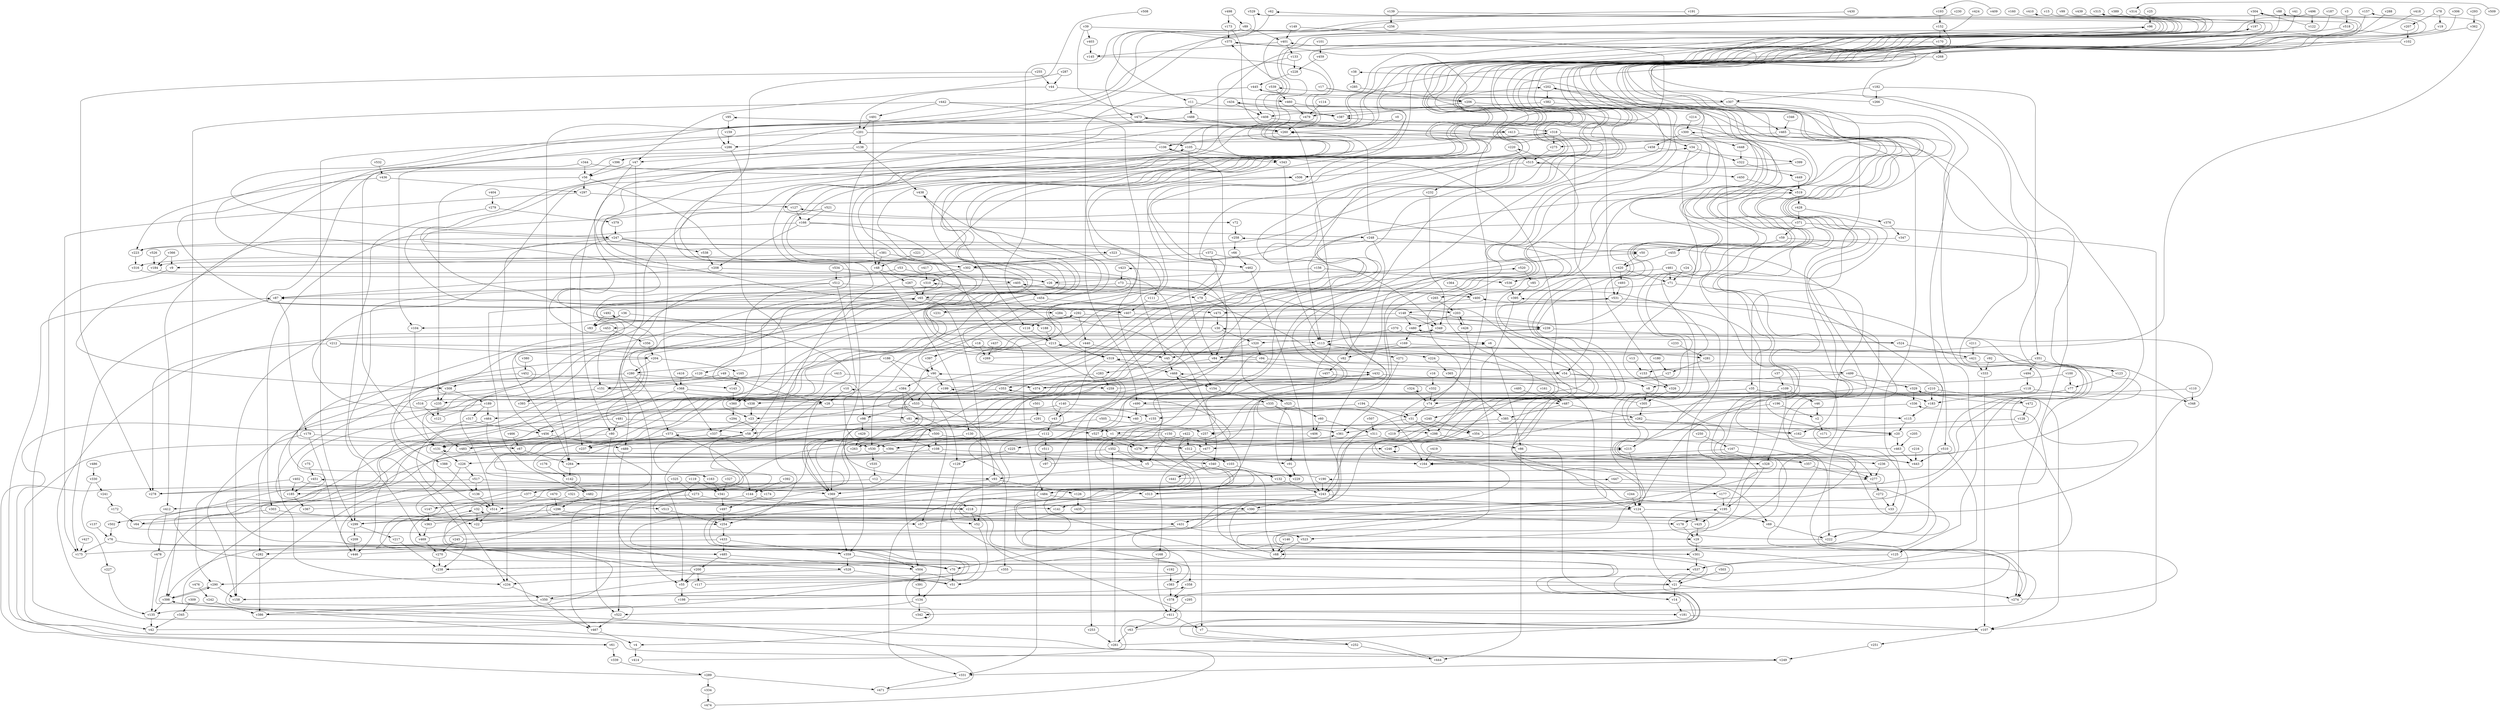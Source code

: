 // Benchmark game 807 - 540 vertices
// time_bound: 49
// targets: v223
digraph G {
    v0 [name="v0", player=1];
    v1 [name="v1", player=0];
    v2 [name="v2", player=0];
    v3 [name="v3", player=1];
    v4 [name="v4", player=0];
    v5 [name="v5", player=1];
    v6 [name="v6", player=0];
    v7 [name="v7", player=1];
    v8 [name="v8", player=1];
    v9 [name="v9", player=1];
    v10 [name="v10", player=1];
    v11 [name="v11", player=1];
    v12 [name="v12", player=0];
    v13 [name="v13", player=0];
    v14 [name="v14", player=0];
    v15 [name="v15", player=0];
    v16 [name="v16", player=0];
    v17 [name="v17", player=1];
    v18 [name="v18", player=0];
    v19 [name="v19", player=1];
    v20 [name="v20", player=0];
    v21 [name="v21", player=0];
    v22 [name="v22", player=1];
    v23 [name="v23", player=0];
    v24 [name="v24", player=1];
    v25 [name="v25", player=0];
    v26 [name="v26", player=0];
    v27 [name="v27", player=0];
    v28 [name="v28", player=0];
    v29 [name="v29", player=0];
    v30 [name="v30", player=0];
    v31 [name="v31", player=0];
    v32 [name="v32", player=0];
    v33 [name="v33", player=0];
    v34 [name="v34", player=1];
    v35 [name="v35", player=1];
    v36 [name="v36", player=0];
    v37 [name="v37", player=0];
    v38 [name="v38", player=0];
    v39 [name="v39", player=1];
    v40 [name="v40", player=0];
    v41 [name="v41", player=1];
    v42 [name="v42", player=1];
    v43 [name="v43", player=0];
    v44 [name="v44", player=0];
    v45 [name="v45", player=0];
    v46 [name="v46", player=1];
    v47 [name="v47", player=0];
    v48 [name="v48", player=0];
    v49 [name="v49", player=0];
    v50 [name="v50", player=0];
    v51 [name="v51", player=1];
    v52 [name="v52", player=1];
    v53 [name="v53", player=1];
    v54 [name="v54", player=1];
    v55 [name="v55", player=1];
    v56 [name="v56", player=1];
    v57 [name="v57", player=1];
    v58 [name="v58", player=1];
    v59 [name="v59", player=1];
    v60 [name="v60", player=1];
    v61 [name="v61", player=1];
    v62 [name="v62", player=0];
    v63 [name="v63", player=0];
    v64 [name="v64", player=0];
    v65 [name="v65", player=0];
    v66 [name="v66", player=1];
    v67 [name="v67", player=0];
    v68 [name="v68", player=1];
    v69 [name="v69", player=1];
    v70 [name="v70", player=1];
    v71 [name="v71", player=0];
    v72 [name="v72", player=0];
    v73 [name="v73", player=1];
    v74 [name="v74", player=1];
    v75 [name="v75", player=1];
    v76 [name="v76", player=0];
    v77 [name="v77", player=0];
    v78 [name="v78", player=1];
    v79 [name="v79", player=0];
    v80 [name="v80", player=1];
    v81 [name="v81", player=0];
    v82 [name="v82", player=0];
    v83 [name="v83", player=1];
    v84 [name="v84", player=0];
    v85 [name="v85", player=0];
    v86 [name="v86", player=0];
    v87 [name="v87", player=0];
    v88 [name="v88", player=0];
    v89 [name="v89", player=0];
    v90 [name="v90", player=1];
    v91 [name="v91", player=1];
    v92 [name="v92", player=0];
    v93 [name="v93", player=1];
    v94 [name="v94", player=1];
    v95 [name="v95", player=1];
    v96 [name="v96", player=1];
    v97 [name="v97", player=0];
    v98 [name="v98", player=0];
    v99 [name="v99", player=1];
    v100 [name="v100", player=1];
    v101 [name="v101", player=0];
    v102 [name="v102", player=0];
    v103 [name="v103", player=0];
    v104 [name="v104", player=0];
    v105 [name="v105", player=0];
    v106 [name="v106", player=0];
    v107 [name="v107", player=1];
    v108 [name="v108", player=0];
    v109 [name="v109", player=1];
    v110 [name="v110", player=0];
    v111 [name="v111", player=1];
    v112 [name="v112", player=1];
    v113 [name="v113", player=0];
    v114 [name="v114", player=0];
    v115 [name="v115", player=1];
    v116 [name="v116", player=1];
    v117 [name="v117", player=1];
    v118 [name="v118", player=0];
    v119 [name="v119", player=0];
    v120 [name="v120", player=0];
    v121 [name="v121", player=1];
    v122 [name="v122", player=0];
    v123 [name="v123", player=1];
    v124 [name="v124", player=0];
    v125 [name="v125", player=1];
    v126 [name="v126", player=0];
    v127 [name="v127", player=0];
    v128 [name="v128", player=1];
    v129 [name="v129", player=1];
    v130 [name="v130", player=1];
    v131 [name="v131", player=1];
    v132 [name="v132", player=0];
    v133 [name="v133", player=1];
    v134 [name="v134", player=1];
    v135 [name="v135", player=1];
    v136 [name="v136", player=0];
    v137 [name="v137", player=0];
    v138 [name="v138", player=0];
    v139 [name="v139", player=1];
    v140 [name="v140", player=0];
    v141 [name="v141", player=1];
    v142 [name="v142", player=0];
    v143 [name="v143", player=0];
    v144 [name="v144", player=1];
    v145 [name="v145", player=1];
    v146 [name="v146", player=1];
    v147 [name="v147", player=0];
    v148 [name="v148", player=0];
    v149 [name="v149", player=1];
    v150 [name="v150", player=0];
    v151 [name="v151", player=0];
    v152 [name="v152", player=0];
    v153 [name="v153", player=1];
    v154 [name="v154", player=1];
    v155 [name="v155", player=1];
    v156 [name="v156", player=1];
    v157 [name="v157", player=0];
    v158 [name="v158", player=1];
    v159 [name="v159", player=0];
    v160 [name="v160", player=1];
    v161 [name="v161", player=1];
    v162 [name="v162", player=1];
    v163 [name="v163", player=1];
    v164 [name="v164", player=1];
    v165 [name="v165", player=1];
    v166 [name="v166", player=0];
    v167 [name="v167", player=1];
    v168 [name="v168", player=0];
    v169 [name="v169", player=1];
    v170 [name="v170", player=1];
    v171 [name="v171", player=1];
    v172 [name="v172", player=0];
    v173 [name="v173", player=1];
    v174 [name="v174", player=1];
    v175 [name="v175", player=0];
    v176 [name="v176", player=0];
    v177 [name="v177", player=1];
    v178 [name="v178", player=0];
    v179 [name="v179", player=0];
    v180 [name="v180", player=0];
    v181 [name="v181", player=1];
    v182 [name="v182", player=0];
    v183 [name="v183", player=1];
    v184 [name="v184", player=0];
    v185 [name="v185", player=0];
    v186 [name="v186", player=1];
    v187 [name="v187", player=1];
    v188 [name="v188", player=1];
    v189 [name="v189", player=1];
    v190 [name="v190", player=1];
    v191 [name="v191", player=1];
    v192 [name="v192", player=1];
    v193 [name="v193", player=0];
    v194 [name="v194", player=1];
    v195 [name="v195", player=1];
    v196 [name="v196", player=0];
    v197 [name="v197", player=0];
    v198 [name="v198", player=1];
    v199 [name="v199", player=0];
    v200 [name="v200", player=1];
    v201 [name="v201", player=1];
    v202 [name="v202", player=0];
    v203 [name="v203", player=1];
    v204 [name="v204", player=1];
    v205 [name="v205", player=1];
    v206 [name="v206", player=0];
    v207 [name="v207", player=1];
    v208 [name="v208", player=1];
    v209 [name="v209", player=0];
    v210 [name="v210", player=0];
    v211 [name="v211", player=1];
    v212 [name="v212", player=0];
    v213 [name="v213", player=0];
    v214 [name="v214", player=0];
    v215 [name="v215", player=1];
    v216 [name="v216", player=1];
    v217 [name="v217", player=0];
    v218 [name="v218", player=1];
    v219 [name="v219", player=0];
    v220 [name="v220", player=0];
    v221 [name="v221", player=0];
    v222 [name="v222", player=1];
    v223 [name="v223", player=1, target=1];
    v224 [name="v224", player=1];
    v225 [name="v225", player=0];
    v226 [name="v226", player=0];
    v227 [name="v227", player=1];
    v228 [name="v228", player=0];
    v229 [name="v229", player=1];
    v230 [name="v230", player=1];
    v231 [name="v231", player=0];
    v232 [name="v232", player=0];
    v233 [name="v233", player=1];
    v234 [name="v234", player=1];
    v235 [name="v235", player=0];
    v236 [name="v236", player=1];
    v237 [name="v237", player=0];
    v238 [name="v238", player=0];
    v239 [name="v239", player=1];
    v240 [name="v240", player=0];
    v241 [name="v241", player=1];
    v242 [name="v242", player=0];
    v243 [name="v243", player=0];
    v244 [name="v244", player=1];
    v245 [name="v245", player=0];
    v246 [name="v246", player=0];
    v247 [name="v247", player=1];
    v248 [name="v248", player=0];
    v249 [name="v249", player=1];
    v250 [name="v250", player=1];
    v251 [name="v251", player=0];
    v252 [name="v252", player=0];
    v253 [name="v253", player=0];
    v254 [name="v254", player=1];
    v255 [name="v255", player=1];
    v256 [name="v256", player=0];
    v257 [name="v257", player=0];
    v258 [name="v258", player=0];
    v259 [name="v259", player=1];
    v260 [name="v260", player=0];
    v261 [name="v261", player=0];
    v262 [name="v262", player=0];
    v263 [name="v263", player=0];
    v264 [name="v264", player=0];
    v265 [name="v265", player=0];
    v266 [name="v266", player=1];
    v267 [name="v267", player=1];
    v268 [name="v268", player=0];
    v269 [name="v269", player=1];
    v270 [name="v270", player=1];
    v271 [name="v271", player=1];
    v272 [name="v272", player=1];
    v273 [name="v273", player=0];
    v274 [name="v274", player=1];
    v275 [name="v275", player=1];
    v276 [name="v276", player=1];
    v277 [name="v277", player=1];
    v278 [name="v278", player=1];
    v279 [name="v279", player=1];
    v280 [name="v280", player=1];
    v281 [name="v281", player=1];
    v282 [name="v282", player=0];
    v283 [name="v283", player=1];
    v284 [name="v284", player=0];
    v285 [name="v285", player=1];
    v286 [name="v286", player=0];
    v287 [name="v287", player=1];
    v288 [name="v288", player=1];
    v289 [name="v289", player=1];
    v290 [name="v290", player=0];
    v291 [name="v291", player=1];
    v292 [name="v292", player=0];
    v293 [name="v293", player=1];
    v294 [name="v294", player=1];
    v295 [name="v295", player=0];
    v296 [name="v296", player=0];
    v297 [name="v297", player=1];
    v298 [name="v298", player=1];
    v299 [name="v299", player=0];
    v300 [name="v300", player=0];
    v301 [name="v301", player=1];
    v302 [name="v302", player=0];
    v303 [name="v303", player=0];
    v304 [name="v304", player=0];
    v305 [name="v305", player=1];
    v306 [name="v306", player=1];
    v307 [name="v307", player=0];
    v308 [name="v308", player=0];
    v309 [name="v309", player=1];
    v310 [name="v310", player=1];
    v311 [name="v311", player=0];
    v312 [name="v312", player=1];
    v313 [name="v313", player=1];
    v314 [name="v314", player=0];
    v315 [name="v315", player=0];
    v316 [name="v316", player=1];
    v317 [name="v317", player=0];
    v318 [name="v318", player=1];
    v319 [name="v319", player=1];
    v320 [name="v320", player=0];
    v321 [name="v321", player=1];
    v322 [name="v322", player=1];
    v323 [name="v323", player=0];
    v324 [name="v324", player=1];
    v325 [name="v325", player=0];
    v326 [name="v326", player=0];
    v327 [name="v327", player=0];
    v328 [name="v328", player=0];
    v329 [name="v329", player=1];
    v330 [name="v330", player=0];
    v331 [name="v331", player=1];
    v332 [name="v332", player=0];
    v333 [name="v333", player=0];
    v334 [name="v334", player=0];
    v335 [name="v335", player=1];
    v336 [name="v336", player=0];
    v337 [name="v337", player=1];
    v338 [name="v338", player=0];
    v339 [name="v339", player=1];
    v340 [name="v340", player=0];
    v341 [name="v341", player=0];
    v342 [name="v342", player=1];
    v343 [name="v343", player=0];
    v344 [name="v344", player=0];
    v345 [name="v345", player=0];
    v346 [name="v346", player=0];
    v347 [name="v347", player=0];
    v348 [name="v348", player=1];
    v349 [name="v349", player=1];
    v350 [name="v350", player=1];
    v351 [name="v351", player=1];
    v352 [name="v352", player=1];
    v353 [name="v353", player=1];
    v354 [name="v354", player=0];
    v355 [name="v355", player=1];
    v356 [name="v356", player=1];
    v357 [name="v357", player=0];
    v358 [name="v358", player=0];
    v359 [name="v359", player=1];
    v360 [name="v360", player=1];
    v361 [name="v361", player=0];
    v362 [name="v362", player=0];
    v363 [name="v363", player=1];
    v364 [name="v364", player=0];
    v365 [name="v365", player=0];
    v366 [name="v366", player=0];
    v367 [name="v367", player=1];
    v368 [name="v368", player=1];
    v369 [name="v369", player=1];
    v370 [name="v370", player=0];
    v371 [name="v371", player=1];
    v372 [name="v372", player=1];
    v373 [name="v373", player=1];
    v374 [name="v374", player=1];
    v375 [name="v375", player=1];
    v376 [name="v376", player=1];
    v377 [name="v377", player=1];
    v378 [name="v378", player=1];
    v379 [name="v379", player=0];
    v380 [name="v380", player=0];
    v381 [name="v381", player=1];
    v382 [name="v382", player=0];
    v383 [name="v383", player=0];
    v384 [name="v384", player=0];
    v385 [name="v385", player=0];
    v386 [name="v386", player=0];
    v387 [name="v387", player=1];
    v388 [name="v388", player=1];
    v389 [name="v389", player=0];
    v390 [name="v390", player=0];
    v391 [name="v391", player=0];
    v392 [name="v392", player=1];
    v393 [name="v393", player=0];
    v394 [name="v394", player=1];
    v395 [name="v395", player=1];
    v396 [name="v396", player=1];
    v397 [name="v397", player=0];
    v398 [name="v398", player=1];
    v399 [name="v399", player=1];
    v400 [name="v400", player=1];
    v401 [name="v401", player=1];
    v402 [name="v402", player=1];
    v403 [name="v403", player=0];
    v404 [name="v404", player=1];
    v405 [name="v405", player=1];
    v406 [name="v406", player=1];
    v407 [name="v407", player=1];
    v408 [name="v408", player=0];
    v409 [name="v409", player=1];
    v410 [name="v410", player=1];
    v411 [name="v411", player=1];
    v412 [name="v412", player=1];
    v413 [name="v413", player=1];
    v414 [name="v414", player=1];
    v415 [name="v415", player=1];
    v416 [name="v416", player=1];
    v417 [name="v417", player=0];
    v418 [name="v418", player=0];
    v419 [name="v419", player=1];
    v420 [name="v420", player=0];
    v421 [name="v421", player=0];
    v422 [name="v422", player=1];
    v423 [name="v423", player=1];
    v424 [name="v424", player=1];
    v425 [name="v425", player=1];
    v426 [name="v426", player=0];
    v427 [name="v427", player=0];
    v428 [name="v428", player=1];
    v429 [name="v429", player=0];
    v430 [name="v430", player=0];
    v431 [name="v431", player=0];
    v432 [name="v432", player=0];
    v433 [name="v433", player=1];
    v434 [name="v434", player=1];
    v435 [name="v435", player=1];
    v436 [name="v436", player=1];
    v437 [name="v437", player=1];
    v438 [name="v438", player=1];
    v439 [name="v439", player=1];
    v440 [name="v440", player=1];
    v441 [name="v441", player=1];
    v442 [name="v442", player=1];
    v443 [name="v443", player=0];
    v444 [name="v444", player=0];
    v445 [name="v445", player=0];
    v446 [name="v446", player=0];
    v447 [name="v447", player=1];
    v448 [name="v448", player=0];
    v449 [name="v449", player=0];
    v450 [name="v450", player=1];
    v451 [name="v451", player=0];
    v452 [name="v452", player=1];
    v453 [name="v453", player=0];
    v454 [name="v454", player=1];
    v455 [name="v455", player=1];
    v456 [name="v456", player=0];
    v457 [name="v457", player=1];
    v458 [name="v458", player=1];
    v459 [name="v459", player=1];
    v460 [name="v460", player=1];
    v461 [name="v461", player=0];
    v462 [name="v462", player=1];
    v463 [name="v463", player=0];
    v464 [name="v464", player=0];
    v465 [name="v465", player=1];
    v466 [name="v466", player=0];
    v467 [name="v467", player=1];
    v468 [name="v468", player=0];
    v469 [name="v469", player=1];
    v470 [name="v470", player=1];
    v471 [name="v471", player=1];
    v472 [name="v472", player=1];
    v473 [name="v473", player=0];
    v474 [name="v474", player=0];
    v475 [name="v475", player=1];
    v476 [name="v476", player=0];
    v477 [name="v477", player=1];
    v478 [name="v478", player=1];
    v479 [name="v479", player=0];
    v480 [name="v480", player=0];
    v481 [name="v481", player=1];
    v482 [name="v482", player=0];
    v483 [name="v483", player=1];
    v484 [name="v484", player=0];
    v485 [name="v485", player=1];
    v486 [name="v486", player=1];
    v487 [name="v487", player=0];
    v488 [name="v488", player=0];
    v489 [name="v489", player=0];
    v490 [name="v490", player=1];
    v491 [name="v491", player=1];
    v492 [name="v492", player=1];
    v493 [name="v493", player=0];
    v494 [name="v494", player=1];
    v495 [name="v495", player=1];
    v496 [name="v496", player=1];
    v497 [name="v497", player=0];
    v498 [name="v498", player=0];
    v499 [name="v499", player=1];
    v500 [name="v500", player=0];
    v501 [name="v501", player=0];
    v502 [name="v502", player=1];
    v503 [name="v503", player=0];
    v504 [name="v504", player=1];
    v505 [name="v505", player=0];
    v506 [name="v506", player=1];
    v507 [name="v507", player=1];
    v508 [name="v508", player=0];
    v509 [name="v509", player=0];
    v510 [name="v510", player=0];
    v511 [name="v511", player=0];
    v512 [name="v512", player=1];
    v513 [name="v513", player=0];
    v514 [name="v514", player=0];
    v515 [name="v515", player=0];
    v516 [name="v516", player=1];
    v517 [name="v517", player=0];
    v518 [name="v518", player=1];
    v519 [name="v519", player=0];
    v520 [name="v520", player=1];
    v521 [name="v521", player=1];
    v522 [name="v522", player=0];
    v523 [name="v523", player=0];
    v524 [name="v524", player=0];
    v525 [name="v525", player=1];
    v526 [name="v526", player=1];
    v527 [name="v527", player=0];
    v528 [name="v528", player=0];
    v529 [name="v529", player=0];
    v530 [name="v530", player=1];
    v531 [name="v531", player=0];
    v532 [name="v532", player=0];
    v533 [name="v533", player=0];
    v534 [name="v534", player=1];
    v535 [name="v535", player=1];
    v536 [name="v536", player=1];
    v537 [name="v537", player=1];
    v538 [name="v538", player=0];
    v539 [name="v539", player=1];

    v0 -> v260;
    v1 -> v394;
    v2 -> v171;
    v3 -> v518;
    v4 -> v414;
    v5 -> v93;
    v6 -> v86;
    v7 -> v252;
    v8 -> v305;
    v9 -> v42;
    v10 -> v28;
    v11 -> v536 [constraint="t < 8"];
    v12 -> v313;
    v13 -> v153;
    v14 -> v181;
    v15 -> v72 [constraint="t >= 4"];
    v16 -> v332;
    v17 -> v238 [constraint="t < 8"];
    v18 -> v124;
    v19 -> v183 [constraint="t < 6"];
    v20 -> v88 [constraint="t >= 4"];
    v21 -> v14;
    v22 -> v197 [constraint="t mod 2 == 0"];
    v23 -> v337;
    v24 -> v71;
    v25 -> v96;
    v26 -> v519 [constraint="t mod 5 == 1"];
    v27 -> v528 [constraint="t mod 2 == 0"];
    v28 -> v464;
    v29 -> v301;
    v30 -> v375 [constraint="t mod 3 == 2"];
    v31 -> v354;
    v32 -> v218 [constraint="t < 13"];
    v33 -> v373 [constraint="t < 12"];
    v34 -> v326;
    v35 -> v107;
    v36 -> v104;
    v37 -> v109;
    v38 -> v285;
    v39 -> v443 [constraint="t < 12"];
    v40 -> v445 [constraint="t >= 4"];
    v41 -> v93 [constraint="t >= 3"];
    v42 -> v529 [constraint="t mod 3 == 1"];
    v43 -> v112;
    v44 -> v201;
    v45 -> v468;
    v46 -> v2;
    v47 -> v151;
    v48 -> v267;
    v49 -> v28;
    v50 -> v420;
    v51 -> v32 [constraint="t >= 1"];
    v52 -> v51;
    v53 -> v405;
    v54 -> v374;
    v55 -> v198;
    v56 -> v390 [constraint="t >= 5"];
    v57 -> v215 [constraint="t mod 2 == 1"];
    v58 -> v301 [constraint="t < 5"];
    v59 -> v455;
    v60 -> v311;
    v61 -> v87 [constraint="t mod 4 == 2"];
    v62 -> v413 [constraint="t < 8"];
    v63 -> v38 [constraint="t >= 2"];
    v64 -> v480 [constraint="t >= 4"];
    v65 -> v188 [constraint="t < 5"];
    v66 -> v462;
    v67 -> v264;
    v68 -> v468;
    v69 -> v222;
    v70 -> v51;
    v71 -> v265;
    v72 -> v258;
    v73 -> v65;
    v74 -> v31;
    v75 -> v451;
    v76 -> v504 [constraint="t mod 2 == 0"];
    v77 -> v158 [constraint="t mod 2 == 1"];
    v78 -> v19;
    v79 -> v358 [constraint="t < 5"];
    v80 -> v131 [constraint="t mod 4 == 1"];
    v81 -> v58;
    v82 -> v457;
    v83 -> v423 [constraint="t >= 4"];
    v84 -> v283;
    v85 -> v395;
    v86 -> v444;
    v87 -> v179;
    v88 -> v70 [constraint="t < 7"];
    v89 -> v401;
    v90 -> v199;
    v91 -> v229;
    v92 -> v333;
    v93 -> v126;
    v94 -> v292 [constraint="t < 14"];
    v95 -> v159;
    v96 -> v113 [constraint="t < 9"];
    v97 -> v96 [constraint="t mod 5 == 1"];
    v98 -> v429;
    v99 -> v131 [constraint="t >= 4"];
    v100 -> v274 [constraint="t mod 5 == 2"];
    v101 -> v459;
    v102 -> v223 [constraint="t < 15"];
    v103 -> v132;
    v104 -> v483;
    v105 -> v343;
    v106 -> v396;
    v107 -> v239 [constraint="t >= 4"];
    v108 -> v264;
    v109 -> v46;
    v110 -> v23 [constraint="t < 11"];
    v111 -> v407;
    v112 -> v249 [constraint="t < 13"];
    v113 -> v84;
    v114 -> v479;
    v115 -> v20;
    v116 -> v213;
    v117 -> v113 [constraint="t mod 5 == 1"];
    v118 -> v183;
    v119 -> v341;
    v120 -> v234;
    v121 -> v31 [constraint="t >= 2"];
    v122 -> v304 [constraint="t < 9"];
    v123 -> v77;
    v124 -> v69;
    v125 -> v537;
    v126 -> v435;
    v127 -> v166;
    v128 -> v68 [constraint="t < 15"];
    v129 -> v134;
    v130 -> v530;
    v131 -> v226;
    v132 -> v243;
    v133 -> v228;
    v134 -> v342;
    v135 -> v42;
    v136 -> v514;
    v137 -> v76;
    v138 -> v47;
    v139 -> v499 [constraint="t mod 2 == 1"];
    v140 -> v23;
    v141 -> v310 [constraint="t >= 2"];
    v142 -> v482;
    v143 -> v360;
    v144 -> v218;
    v145 -> v203 [constraint="t < 7"];
    v146 -> v68;
    v147 -> v363;
    v148 -> v480;
    v149 -> v74;
    v150 -> v105 [constraint="t >= 5"];
    v151 -> v393;
    v152 -> v170;
    v153 -> v326;
    v154 -> v335;
    v155 -> v527;
    v156 -> v536;
    v157 -> v282 [constraint="t >= 5"];
    v158 -> v32 [constraint="t >= 2"];
    v159 -> v286;
    v160 -> v203 [constraint="t < 14"];
    v161 -> v487;
    v162 -> v127 [constraint="t mod 3 == 0"];
    v163 -> v349 [constraint="t < 11"];
    v164 -> v30 [constraint="t < 10"];
    v165 -> v28 [constraint="t >= 5"];
    v166 -> v248;
    v167 -> v164;
    v168 -> v411;
    v169 -> v84;
    v170 -> v284 [constraint="t mod 4 == 1"];
    v171 -> v257 [constraint="t >= 3"];
    v172 -> v64;
    v173 -> v406;
    v174 -> v497;
    v175 -> v190 [constraint="t mod 2 == 0"];
    v176 -> v142;
    v177 -> v195;
    v178 -> v29;
    v179 -> v446;
    v180 -> v27;
    v181 -> v107;
    v182 -> v266;
    v183 -> v115;
    v184 -> v174 [constraint="t < 6"];
    v185 -> v367;
    v186 -> v90;
    v187 -> v316 [constraint="t >= 2"];
    v188 -> v213;
    v189 -> v317;
    v190 -> v318 [constraint="t < 13"];
    v191 -> v302 [constraint="t >= 4"];
    v192 -> v383;
    v193 -> v152;
    v194 -> v31;
    v195 -> v425;
    v196 -> v2;
    v197 -> v163 [constraint="t >= 4"];
    v198 -> v358 [constraint="t >= 1"];
    v199 -> v405 [constraint="t mod 5 == 2"];
    v200 -> v55;
    v201 -> v383 [constraint="t mod 2 == 1"];
    v202 -> v274 [constraint="t < 5"];
    v203 -> v480;
    v204 -> v280;
    v205 -> v463;
    v206 -> v387;
    v207 -> v102;
    v208 -> v87;
    v209 -> v446;
    v210 -> v313;
    v211 -> v421;
    v212 -> v185 [constraint="t >= 2"];
    v213 -> v224;
    v214 -> v300;
    v215 -> v124;
    v216 -> v443;
    v217 -> v238;
    v218 -> v361 [constraint="t mod 2 == 1"];
    v219 -> v353 [constraint="t < 12"];
    v220 -> v515;
    v221 -> v48;
    v222 -> v195 [constraint="t mod 3 == 0"];
    v223 -> v316;
    v224 -> v365;
    v225 -> v129;
    v226 -> v254 [constraint="t mod 3 == 2"];
    v227 -> v135;
    v228 -> v445;
    v229 -> v485 [constraint="t < 13"];
    v230 -> v408 [constraint="t < 8"];
    v231 -> v531 [constraint="t < 5"];
    v232 -> v349;
    v233 -> v281;
    v234 -> v350;
    v235 -> v121;
    v236 -> v277;
    v237 -> v108 [constraint="t mod 5 == 0"];
    v238 -> v304 [constraint="t >= 1"];
    v239 -> v320;
    v240 -> v219;
    v241 -> v172;
    v242 -> v386;
    v243 -> v124;
    v244 -> v124;
    v245 -> v451 [constraint="t < 12"];
    v246 -> v246;
    v247 -> v368;
    v248 -> v260;
    v249 -> v331;
    v250 -> v167;
    v251 -> v249;
    v252 -> v199 [constraint="t mod 3 == 1"];
    v253 -> v261;
    v254 -> v433;
    v255 -> v44;
    v256 -> v247 [constraint="t mod 4 == 0"];
    v257 -> v477;
    v258 -> v66;
    v259 -> v62 [constraint="t mod 5 == 3"];
    v260 -> v106;
    v261 -> v315 [constraint="t mod 4 == 2"];
    v262 -> v361;
    v263 -> v276 [constraint="t mod 4 == 3"];
    v264 -> v142;
    v265 -> v203;
    v266 -> v401 [constraint="t mod 2 == 0"];
    v267 -> v65;
    v268 -> v29 [constraint="t mod 2 == 1"];
    v269 -> v157 [constraint="t >= 5"];
    v270 -> v238;
    v271 -> v361;
    v272 -> v33;
    v273 -> v218;
    v274 -> v10 [constraint="t < 5"];
    v275 -> v515;
    v276 -> v387 [constraint="t < 13"];
    v277 -> v272;
    v278 -> v164 [constraint="t mod 5 == 3"];
    v279 -> v379;
    v280 -> v98;
    v281 -> v27;
    v282 -> v386;
    v283 -> v360 [constraint="t < 9"];
    v284 -> v116;
    v285 -> v206;
    v286 -> v58;
    v287 -> v44;
    v288 -> v55 [constraint="t mod 3 == 1"];
    v289 -> v447 [constraint="t >= 1"];
    v290 -> v398;
    v291 -> v504;
    v292 -> v34 [constraint="t >= 2"];
    v293 -> v362;
    v294 -> v70 [constraint="t mod 4 == 1"];
    v295 -> v411;
    v296 -> v57;
    v297 -> v175;
    v298 -> v246;
    v299 -> v468 [constraint="t >= 5"];
    v300 -> v448;
    v301 -> v434 [constraint="t mod 3 == 1"];
    v302 -> v254;
    v303 -> v64;
    v304 -> v197;
    v305 -> v106;
    v306 -> v235 [constraint="t >= 5"];
    v307 -> v479;
    v308 -> v235;
    v309 -> v345;
    v310 -> v65;
    v311 -> v215;
    v312 -> v410 [constraint="t >= 3"];
    v313 -> v319 [constraint="t mod 5 == 2"];
    v314 -> v249 [constraint="t mod 5 == 1"];
    v315 -> v58 [constraint="t < 15"];
    v316 -> v431 [constraint="t >= 1"];
    v317 -> v234;
    v318 -> v286;
    v319 -> v468;
    v320 -> v94;
    v321 -> v141;
    v322 -> v449;
    v323 -> v462;
    v324 -> v74;
    v325 -> v273;
    v326 -> v305;
    v327 -> v341;
    v328 -> v195;
    v329 -> v336;
    v330 -> v241;
    v331 -> v471;
    v332 -> v90 [constraint="t >= 5"];
    v333 -> v107;
    v334 -> v474;
    v335 -> v81;
    v336 -> v394 [constraint="t < 5"];
    v337 -> v483;
    v338 -> v23;
    v339 -> v289;
    v340 -> v441;
    v341 -> v497;
    v342 -> v342;
    v343 -> v113;
    v344 -> v131;
    v345 -> v42;
    v346 -> v465;
    v347 -> v52 [constraint="t >= 3"];
    v348 -> v539 [constraint="t >= 2"];
    v349 -> v263 [constraint="t >= 4"];
    v350 -> v432 [constraint="t mod 4 == 0"];
    v351 -> v123;
    v352 -> v5;
    v353 -> v338;
    v354 -> v277;
    v355 -> v21;
    v356 -> v204;
    v357 -> v260 [constraint="t mod 4 == 2"];
    v358 -> v378;
    v359 -> v528;
    v360 -> v65;
    v361 -> v520 [constraint="t >= 4"];
    v362 -> v240 [constraint="t < 15"];
    v363 -> v87 [constraint="t mod 5 == 1"];
    v364 -> v400;
    v365 -> v385;
    v366 -> v9;
    v367 -> v300 [constraint="t >= 3"];
    v368 -> v337;
    v369 -> v359;
    v370 -> v6;
    v371 -> v107;
    v372 -> v349;
    v373 -> v473 [constraint="t >= 5"];
    v374 -> v515 [constraint="t < 14"];
    v375 -> v135 [constraint="t mod 4 == 3"];
    v376 -> v347;
    v377 -> v513;
    v378 -> v411;
    v379 -> v247;
    v380 -> v452;
    v381 -> v48;
    v382 -> v34;
    v383 -> v378;
    v384 -> v530;
    v385 -> v1;
    v386 -> v6 [constraint="t < 6"];
    v387 -> v236 [constraint="t < 14"];
    v388 -> v136;
    v389 -> v181 [constraint="t < 11"];
    v390 -> v431;
    v391 -> v134;
    v392 -> v144;
    v393 -> v395 [constraint="t mod 4 == 2"];
    v394 -> v164;
    v395 -> v523;
    v396 -> v56;
    v397 -> v90;
    v398 -> v290 [constraint="t >= 3"];
    v399 -> v407 [constraint="t >= 5"];
    v400 -> v475;
    v401 -> v133;
    v402 -> v185;
    v403 -> v145;
    v404 -> v279;
    v405 -> v79;
    v406 -> v257 [constraint="t < 6"];
    v407 -> v453;
    v408 -> v318;
    v409 -> v193 [constraint="t mod 5 == 3"];
    v410 -> v91 [constraint="t mod 3 == 2"];
    v411 -> v7;
    v412 -> v478;
    v413 -> v215;
    v414 -> v152 [constraint="t >= 3"];
    v415 -> v514;
    v416 -> v368;
    v417 -> v310;
    v418 -> v298 [constraint="t >= 5"];
    v419 -> v164;
    v420 -> v493;
    v421 -> v315 [constraint="t < 7"];
    v422 -> v7;
    v423 -> v73;
    v424 -> v81 [constraint="t mod 4 == 1"];
    v425 -> v492 [constraint="t >= 2"];
    v426 -> v203;
    v427 -> v175;
    v428 -> v376;
    v429 -> v263;
    v430 -> v308 [constraint="t mod 5 == 1"];
    v431 -> v70;
    v432 -> v353;
    v433 -> v485;
    v434 -> v387 [constraint="t mod 5 == 4"];
    v435 -> v258 [constraint="t >= 5"];
    v436 -> v297;
    v437 -> v269;
    v438 -> v116;
    v439 -> v328 [constraint="t >= 5"];
    v440 -> v45;
    v441 -> v336 [constraint="t mod 5 == 1"];
    v442 -> v477;
    v443 -> v202 [constraint="t >= 3"];
    v444 -> v220 [constraint="t >= 4"];
    v445 -> v490;
    v446 -> v131 [constraint="t >= 3"];
    v447 -> v4 [constraint="t mod 2 == 1"];
    v448 -> v322;
    v449 -> v519;
    v450 -> v519;
    v451 -> v185;
    v452 -> v143;
    v453 -> v356;
    v454 -> v231;
    v455 -> v420;
    v456 -> v489;
    v457 -> v277 [constraint="t mod 3 == 0"];
    v458 -> v399;
    v459 -> v228;
    v460 -> v342 [constraint="t >= 3"];
    v461 -> v243;
    v462 -> v243;
    v463 -> v95 [constraint="t < 5"];
    v464 -> v61 [constraint="t >= 2"];
    v465 -> v275;
    v466 -> v67;
    v467 -> v4;
    v468 -> v154;
    v469 -> v213 [constraint="t mod 2 == 0"];
    v470 -> v296;
    v471 -> v438 [constraint="t >= 2"];
    v472 -> v329 [constraint="t >= 1"];
    v473 -> v286;
    v474 -> v398 [constraint="t < 10"];
    v475 -> v30;
    v476 -> v242;
    v477 -> v168;
    v478 -> v135;
    v479 -> v260;
    v480 -> v169;
    v481 -> v527;
    v482 -> v296;
    v483 -> v20 [constraint="t mod 2 == 0"];
    v484 -> v331;
    v485 -> v504;
    v486 -> v330;
    v487 -> v385;
    v488 -> v359;
    v489 -> v50 [constraint="t mod 4 == 3"];
    v490 -> v115 [constraint="t >= 2"];
    v491 -> v201;
    v492 -> v83;
    v493 -> v531;
    v494 -> v118;
    v495 -> v487;
    v496 -> v184 [constraint="t mod 4 == 0"];
    v497 -> v254;
    v498 -> v89;
    v499 -> v8;
    v500 -> v237;
    v501 -> v360 [constraint="t >= 3"];
    v502 -> v76;
    v503 -> v21;
    v504 -> v391;
    v505 -> v369;
    v506 -> v151 [constraint="t mod 3 == 2"];
    v507 -> v311;
    v508 -> v47 [constraint="t mod 4 == 0"];
    v509 -> v314 [constraint="t mod 2 == 1"];
    v510 -> v443;
    v511 -> v97;
    v512 -> v400;
    v513 -> v254;
    v514 -> v22;
    v515 -> v450;
    v516 -> v375 [constraint="t >= 2"];
    v517 -> v177;
    v518 -> v369 [constraint="t < 6"];
    v519 -> v369 [constraint="t mod 5 == 4"];
    v520 -> v85;
    v521 -> v323 [constraint="t < 14"];
    v522 -> v467;
    v523 -> v68;
    v524 -> v202 [constraint="t < 5"];
    v525 -> v60;
    v526 -> v184;
    v527 -> v276;
    v528 -> v234;
    v529 -> v11 [constraint="t >= 3"];
    v530 -> v535;
    v531 -> v148;
    v532 -> v436;
    v533 -> v537 [constraint="t >= 3"];
    v534 -> v512;
    v535 -> v12;
    v536 -> v395;
    v537 -> v21;
    v538 -> v208;
    v539 -> v460;
    v381 -> v9;
    v280 -> v308;
    v487 -> v262;
    v179 -> v158;
    v433 -> v359;
    v351 -> v494;
    v431 -> v523;
    v366 -> v184;
    v305 -> v262;
    v1 -> v14;
    v138 -> v438;
    v381 -> v45;
    v452 -> v514;
    v71 -> v125;
    v290 -> v158;
    v201 -> v299;
    v405 -> v454;
    v150 -> v5;
    v210 -> v183;
    v433 -> v398;
    v332 -> v74;
    v525 -> v229;
    v445 -> v307;
    v355 -> v350;
    v54 -> v8;
    v63 -> v261;
    v261 -> v352;
    v382 -> v408;
    v524 -> v421;
    v273 -> v514;
    v107 -> v251;
    v204 -> v388;
    v352 -> v357;
    v528 -> v51;
    v534 -> v253;
    v434 -> v408;
    v179 -> v67;
    v512 -> v87;
    v148 -> v349;
    v156 -> v26;
    v213 -> v264;
    v454 -> v475;
    v195 -> v400;
    v533 -> v98;
    v169 -> v281;
    v32 -> v22;
    v208 -> v26;
    v212 -> v204;
    v34 -> v322;
    v344 -> v506;
    v247 -> v111;
    v372 -> v302;
    v371 -> v113;
    v489 -> v522;
    v297 -> v127;
    v505 -> v361;
    v533 -> v93;
    v93 -> v369;
    v402 -> v290;
    v401 -> v145;
    v481 -> v80;
    v18 -> v269;
    v501 -> v291;
    v299 -> v217;
    v461 -> v162;
    v279 -> v469;
    v390 -> v178;
    v165 -> v143;
    v39 -> v403;
    v411 -> v63;
    v499 -> v329;
    v415 -> v259;
    v201 -> v105;
    v289 -> v334;
    v436 -> v223;
    v245 -> v270;
    v73 -> v525;
    v166 -> v303;
    v148 -> v239;
    v425 -> v29;
    v490 -> v40;
    v442 -> v398;
    v21 -> v378;
    v130 -> v355;
    v186 -> v280;
    v94 -> v54;
    v481 -> v299;
    v291 -> v257;
    v48 -> v130;
    v321 -> v412;
    v357 -> v277;
    v280 -> v373;
    v54 -> v222;
    v350 -> v386;
    v292 -> v83;
    v287 -> v489;
    v370 -> v113;
    v90 -> v384;
    v517 -> v136;
    v428 -> v371;
    v472 -> v128;
    v26 -> v238;
    v461 -> v71;
    v283 -> v259;
    v204 -> v165;
    v407 -> v425;
    v18 -> v397;
    v65 -> v52;
    v405 -> v482;
    v112 -> v511;
    v512 -> v120;
    v515 -> v506;
    v47 -> v80;
    v47 -> v56;
    v307 -> v465;
    v496 -> v122;
    v516 -> v121;
    v408 -> v264;
    v317 -> v456;
    v447 -> v484;
    v35 -> v74;
    v500 -> v108;
    v201 -> v138;
    v247 -> v223;
    v212 -> v278;
    v303 -> v22;
    v442 -> v491;
    v243 -> v390;
    v173 -> v375;
    v377 -> v147;
    v363 -> v469;
    v5 -> v229;
    v80 -> v522;
    v203 -> v426;
    v311 -> v477;
    v89 -> v319;
    v421 -> v333;
    v56 -> v235;
    v422 -> v312;
    v373 -> v144;
    v186 -> v129;
    v149 -> v401;
    v118 -> v348;
    v140 -> v155;
    v360 -> v294;
    v330 -> v227;
    v413 -> v106;
    v94 -> v533;
    v44 -> v460;
    v109 -> v328;
    v20 -> v463;
    v498 -> v173;
    v248 -> v82;
    v292 -> v440;
    v108 -> v340;
    v56 -> v297;
    v190 -> v243;
    v247 -> v412;
    v21 -> v274;
    v239 -> v524;
    v134 -> v522;
    v133 -> v343;
    v320 -> v45;
    v350 -> v467;
    v120 -> v374;
    v28 -> v40;
    v26 -> v400;
    v262 -> v162;
    v351 -> v153;
    v465 -> v33;
    v371 -> v59;
    v49 -> v151;
    v87 -> v175;
    v189 -> v282;
    v352 -> v226;
    v1 -> v352;
    v200 -> v290;
    v30 -> v320;
    v11 -> v488;
    v247 -> v538;
    v65 -> v407;
    v456 -> v131;
    v447 -> v69;
    v286 -> v104;
    v169 -> v82;
    v500 -> v312;
    v163 -> v341;
    v453 -> v158;
    v139 -> v256;
    v81 -> v1;
    v372 -> v84;
    v189 -> v464;
    v484 -> v390;
    v60 -> v406;
    v298 -> v86;
    v84 -> v432;
    v31 -> v243;
    v302 -> v154;
    v144 -> v467;
    v202 -> v382;
    v301 -> v537;
    v284 -> v340;
    v36 -> v369;
    v247 -> v237;
    v340 -> v68;
    v458 -> v232;
    v296 -> v299;
    v255 -> v278;
    v182 -> v307;
    v109 -> v490;
    v485 -> v200;
    v61 -> v339;
    v353 -> v525;
    v318 -> v275;
    v420 -> v71;
    v385 -> v20;
    v337 -> v530;
    v432 -> v178;
    v182 -> v351;
    v243 -> v141;
    v426 -> v298;
    v312 -> v103;
    v373 -> v237;
    v213 -> v319;
    v384 -> v57;
    v248 -> v50;
    v302 -> v310;
    v105 -> v84;
    v167 -> v277;
    v58 -> v55;
    v531 -> v222;
    v151 -> v338;
    v368 -> v456;
    v53 -> v55;
    v512 -> v394;
    v248 -> v456;
    v196 -> v124;
    v300 -> v458;
    v422 -> v225;
    v170 -> v268;
    v308 -> v189;
    v218 -> v52;
    v292 -> v239;
    v460 -> v479;
    v510 -> v537;
    v335 -> v91;
    v59 -> v274;
    v39 -> v473;
    v252 -> v444;
    v488 -> v260;
    v31 -> v298;
    v124 -> v502;
    v299 -> v209;
    v368 -> v487;
    v307 -> v35;
    v226 -> v517;
    v166 -> v484;
    v210 -> v472;
    v519 -> v428;
    v359 -> v70;
    v289 -> v471;
    v194 -> v155;
    v463 -> v443;
    v206 -> v531;
    v521 -> v166;
    v323 -> v302;
    v113 -> v271;
    v148 -> v90;
    v240 -> v354;
    v17 -> v206;
    v354 -> v276;
    v384 -> v533;
    v517 -> v278;
    v473 -> v260;
    v106 -> v79;
    v166 -> v208;
    v469 -> v270;
    v318 -> v54;
    v150 -> v131;
    v76 -> v175;
    v442 -> v387;
    v110 -> v348;
    v491 -> v48;
    v319 -> v43;
    v324 -> v324;
    v12 -> v377;
    v464 -> v234;
    v200 -> v117;
    v124 -> v21;
    v344 -> v56;
    v150 -> v246;
    v394 -> v446;
    v318 -> v510;
    v81 -> v500;
    v36 -> v83;
    v140 -> v43;
    v100 -> v77;
    v402 -> v369;
    v398 -> v135;
    v78 -> v207;
    v335 -> v164;
    v440 -> v331;
}
